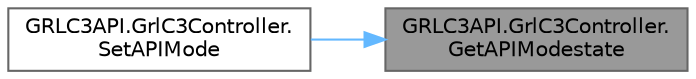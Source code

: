 digraph "GRLC3API.GrlC3Controller.GetAPIModestate"
{
 // LATEX_PDF_SIZE
  bgcolor="transparent";
  edge [fontname=Helvetica,fontsize=10,labelfontname=Helvetica,labelfontsize=10];
  node [fontname=Helvetica,fontsize=10,shape=box,height=0.2,width=0.4];
  rankdir="RL";
  Node1 [label="GRLC3API.GrlC3Controller.\lGetAPIModestate",height=0.2,width=0.4,color="gray40", fillcolor="grey60", style="filled", fontcolor="black",tooltip="Use this GetAPIModestate function to check Controller in API mode or not  C# Example:"];
  Node1 -> Node2 [dir="back",color="steelblue1",style="solid"];
  Node2 [label="GRLC3API.GrlC3Controller.\lSetAPIMode",height=0.2,width=0.4,color="grey40", fillcolor="white", style="filled",URL="$db/d41/class_g_r_l_c3_a_p_i_1_1_grl_c3_controller.html#ab2f28bf2502e578fe19d87e3dcfe3b61",tooltip="Use this SetAPIMode function to Set Controller in API mode  C# Example:"];
}
